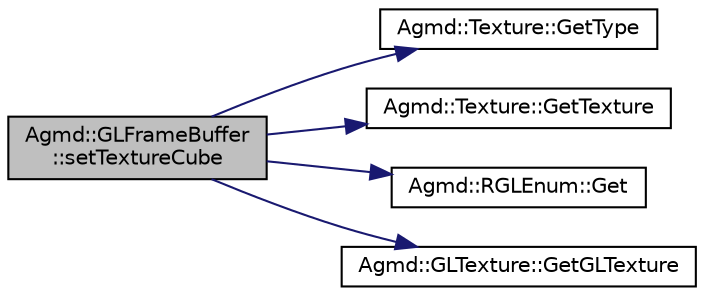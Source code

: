 digraph "Agmd::GLFrameBuffer::setTextureCube"
{
  edge [fontname="Helvetica",fontsize="10",labelfontname="Helvetica",labelfontsize="10"];
  node [fontname="Helvetica",fontsize="10",shape=record];
  rankdir="LR";
  Node1 [label="Agmd::GLFrameBuffer\l::setTextureCube",height=0.2,width=0.4,color="black", fillcolor="grey75", style="filled" fontcolor="black"];
  Node1 -> Node2 [color="midnightblue",fontsize="10",style="solid",fontname="Helvetica"];
  Node2 [label="Agmd::Texture::GetType",height=0.2,width=0.4,color="black", fillcolor="white", style="filled",URL="$class_agmd_1_1_texture.html#a145fb653b1aedb53ab3e0702edd8954d"];
  Node1 -> Node3 [color="midnightblue",fontsize="10",style="solid",fontname="Helvetica"];
  Node3 [label="Agmd::Texture::GetTexture",height=0.2,width=0.4,color="black", fillcolor="white", style="filled",URL="$class_agmd_1_1_texture.html#a62313bf0a9d534c64ae9071d4dc0f200"];
  Node1 -> Node4 [color="midnightblue",fontsize="10",style="solid",fontname="Helvetica"];
  Node4 [label="Agmd::RGLEnum::Get",height=0.2,width=0.4,color="black", fillcolor="white", style="filled",URL="$class_agmd_1_1_r_g_l_enum.html#a068b1f934454cf573d301c7375b4e431"];
  Node1 -> Node5 [color="midnightblue",fontsize="10",style="solid",fontname="Helvetica"];
  Node5 [label="Agmd::GLTexture::GetGLTexture",height=0.2,width=0.4,color="black", fillcolor="white", style="filled",URL="$class_agmd_1_1_g_l_texture.html#a0725e1fd30a42c6f61065134147cd445"];
}
